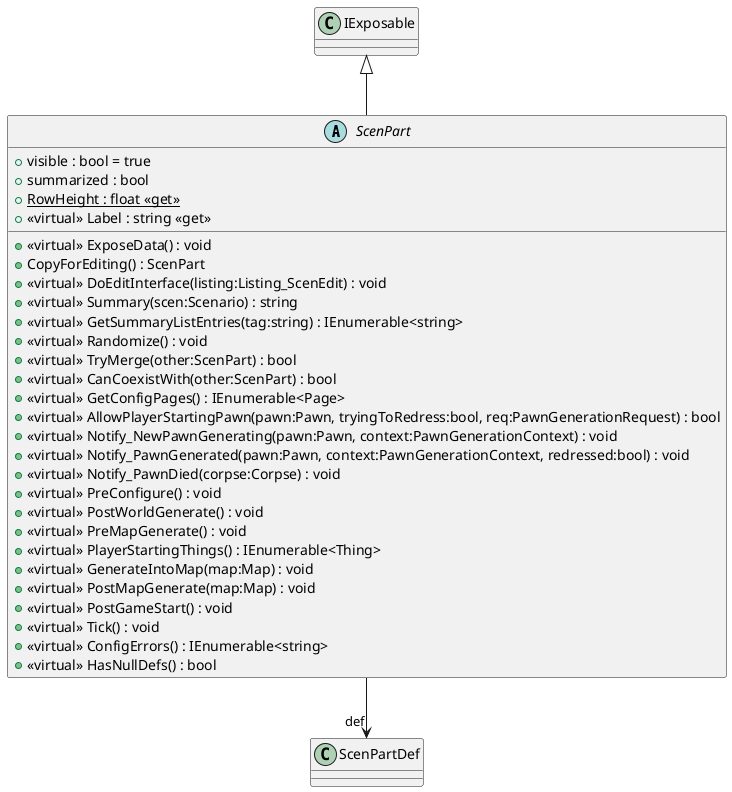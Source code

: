 @startuml
abstract class ScenPart {
    + visible : bool = true
    + summarized : bool
    + {static} RowHeight : float <<get>>
    + <<virtual>> Label : string <<get>>
    + <<virtual>> ExposeData() : void
    + CopyForEditing() : ScenPart
    + <<virtual>> DoEditInterface(listing:Listing_ScenEdit) : void
    + <<virtual>> Summary(scen:Scenario) : string
    + <<virtual>> GetSummaryListEntries(tag:string) : IEnumerable<string>
    + <<virtual>> Randomize() : void
    + <<virtual>> TryMerge(other:ScenPart) : bool
    + <<virtual>> CanCoexistWith(other:ScenPart) : bool
    + <<virtual>> GetConfigPages() : IEnumerable<Page>
    + <<virtual>> AllowPlayerStartingPawn(pawn:Pawn, tryingToRedress:bool, req:PawnGenerationRequest) : bool
    + <<virtual>> Notify_NewPawnGenerating(pawn:Pawn, context:PawnGenerationContext) : void
    + <<virtual>> Notify_PawnGenerated(pawn:Pawn, context:PawnGenerationContext, redressed:bool) : void
    + <<virtual>> Notify_PawnDied(corpse:Corpse) : void
    + <<virtual>> PreConfigure() : void
    + <<virtual>> PostWorldGenerate() : void
    + <<virtual>> PreMapGenerate() : void
    + <<virtual>> PlayerStartingThings() : IEnumerable<Thing>
    + <<virtual>> GenerateIntoMap(map:Map) : void
    + <<virtual>> PostMapGenerate(map:Map) : void
    + <<virtual>> PostGameStart() : void
    + <<virtual>> Tick() : void
    + <<virtual>> ConfigErrors() : IEnumerable<string>
    + <<virtual>> HasNullDefs() : bool
}
IExposable <|-- ScenPart
ScenPart --> "def" ScenPartDef
@enduml
